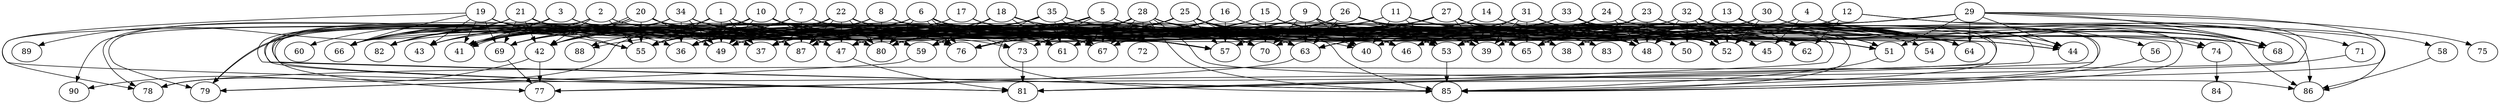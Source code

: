 // DAG automatically generated by daggen at Wed Apr 12 12:23:31 2017
// ./daggen --dot -n 90 --jump=5 --fat=0.8 --regularity=0.8 --density=0.4 
digraph G {
  1 [size="45558248122", alpha="0.16"]
  1 -> 37 [size ="838860800"]
  1 -> 43 [size ="838860800"]
  1 -> 49 [size ="838860800"]
  1 -> 55 [size ="838860800"]
  1 -> 59 [size ="838860800"]
  1 -> 63 [size ="838860800"]
  1 -> 67 [size ="838860800"]
  1 -> 80 [size ="838860800"]
  1 -> 81 [size ="838860800"]
  2 [size="1445166456", alpha="0.10"]
  2 -> 41 [size ="33554432"]
  2 -> 42 [size ="33554432"]
  2 -> 48 [size ="33554432"]
  2 -> 55 [size ="33554432"]
  2 -> 65 [size ="33554432"]
  2 -> 67 [size ="33554432"]
  2 -> 79 [size ="33554432"]
  2 -> 81 [size ="33554432"]
  3 [size="338891290303", alpha="0.14"]
  3 -> 37 [size ="301989888"]
  3 -> 40 [size ="301989888"]
  3 -> 41 [size ="301989888"]
  3 -> 44 [size ="301989888"]
  3 -> 57 [size ="301989888"]
  3 -> 70 [size ="301989888"]
  3 -> 78 [size ="301989888"]
  3 -> 82 [size ="301989888"]
  3 -> 85 [size ="301989888"]
  3 -> 90 [size ="301989888"]
  4 [size="8231872203", alpha="0.15"]
  4 -> 45 [size ="411041792"]
  4 -> 67 [size ="411041792"]
  4 -> 68 [size ="411041792"]
  4 -> 70 [size ="411041792"]
  4 -> 74 [size ="411041792"]
  4 -> 77 [size ="411041792"]
  4 -> 87 [size ="411041792"]
  5 [size="42646302461", alpha="0.07"]
  5 -> 39 [size ="679477248"]
  5 -> 41 [size ="679477248"]
  5 -> 43 [size ="679477248"]
  5 -> 46 [size ="679477248"]
  5 -> 47 [size ="679477248"]
  5 -> 51 [size ="679477248"]
  5 -> 63 [size ="679477248"]
  5 -> 67 [size ="679477248"]
  5 -> 70 [size ="679477248"]
  5 -> 73 [size ="679477248"]
  5 -> 76 [size ="679477248"]
  6 [size="451151773012", alpha="0.06"]
  6 -> 41 [size ="838860800"]
  6 -> 43 [size ="838860800"]
  6 -> 45 [size ="838860800"]
  6 -> 49 [size ="838860800"]
  6 -> 52 [size ="838860800"]
  6 -> 55 [size ="838860800"]
  6 -> 57 [size ="838860800"]
  6 -> 64 [size ="838860800"]
  6 -> 73 [size ="838860800"]
  6 -> 76 [size ="838860800"]
  6 -> 76 [size ="838860800"]
  6 -> 78 [size ="838860800"]
  6 -> 80 [size ="838860800"]
  6 -> 82 [size ="838860800"]
  7 [size="368293445632", alpha="0.17"]
  7 -> 36 [size ="411041792"]
  7 -> 43 [size ="411041792"]
  7 -> 48 [size ="411041792"]
  7 -> 52 [size ="411041792"]
  7 -> 53 [size ="411041792"]
  7 -> 66 [size ="411041792"]
  7 -> 82 [size ="411041792"]
  7 -> 87 [size ="411041792"]
  8 [size="255517828798", alpha="0.09"]
  8 -> 39 [size ="301989888"]
  8 -> 41 [size ="301989888"]
  8 -> 43 [size ="301989888"]
  8 -> 49 [size ="301989888"]
  8 -> 50 [size ="301989888"]
  8 -> 52 [size ="301989888"]
  8 -> 61 [size ="301989888"]
  8 -> 69 [size ="301989888"]
  8 -> 70 [size ="301989888"]
  8 -> 80 [size ="301989888"]
  8 -> 82 [size ="301989888"]
  9 [size="5965694995", alpha="0.06"]
  9 -> 37 [size ="134217728"]
  9 -> 40 [size ="134217728"]
  9 -> 46 [size ="134217728"]
  9 -> 49 [size ="134217728"]
  9 -> 51 [size ="134217728"]
  9 -> 52 [size ="134217728"]
  9 -> 55 [size ="134217728"]
  9 -> 63 [size ="134217728"]
  9 -> 64 [size ="134217728"]
  9 -> 70 [size ="134217728"]
  9 -> 73 [size ="134217728"]
  9 -> 80 [size ="134217728"]
  9 -> 83 [size ="134217728"]
  10 [size="68719476736", alpha="0.15"]
  10 -> 36 [size ="134217728"]
  10 -> 42 [size ="134217728"]
  10 -> 46 [size ="134217728"]
  10 -> 47 [size ="134217728"]
  10 -> 49 [size ="134217728"]
  10 -> 59 [size ="134217728"]
  10 -> 60 [size ="134217728"]
  10 -> 61 [size ="134217728"]
  10 -> 65 [size ="134217728"]
  10 -> 67 [size ="134217728"]
  10 -> 70 [size ="134217728"]
  10 -> 76 [size ="134217728"]
  10 -> 77 [size ="134217728"]
  10 -> 79 [size ="134217728"]
  10 -> 80 [size ="134217728"]
  10 -> 82 [size ="134217728"]
  11 [size="549755813888", alpha="0.07"]
  11 -> 38 [size ="536870912"]
  11 -> 40 [size ="536870912"]
  11 -> 45 [size ="536870912"]
  11 -> 48 [size ="536870912"]
  11 -> 49 [size ="536870912"]
  11 -> 53 [size ="536870912"]
  11 -> 59 [size ="536870912"]
  11 -> 61 [size ="536870912"]
  12 [size="2062312142", alpha="0.17"]
  12 -> 46 [size ="33554432"]
  12 -> 49 [size ="33554432"]
  12 -> 57 [size ="33554432"]
  12 -> 58 [size ="33554432"]
  12 -> 62 [size ="33554432"]
  12 -> 86 [size ="33554432"]
  13 [size="384159388298", alpha="0.18"]
  13 -> 37 [size ="838860800"]
  13 -> 44 [size ="838860800"]
  13 -> 52 [size ="838860800"]
  13 -> 62 [size ="838860800"]
  13 -> 64 [size ="838860800"]
  13 -> 65 [size ="838860800"]
  13 -> 68 [size ="838860800"]
  13 -> 70 [size ="838860800"]
  14 [size="134217728000", alpha="0.20"]
  14 -> 47 [size ="209715200"]
  14 -> 49 [size ="209715200"]
  14 -> 54 [size ="209715200"]
  14 -> 57 [size ="209715200"]
  14 -> 64 [size ="209715200"]
  14 -> 68 [size ="209715200"]
  14 -> 70 [size ="209715200"]
  15 [size="231928233984", alpha="0.01"]
  15 -> 38 [size ="301989888"]
  15 -> 46 [size ="301989888"]
  15 -> 47 [size ="301989888"]
  15 -> 55 [size ="301989888"]
  15 -> 61 [size ="301989888"]
  15 -> 62 [size ="301989888"]
  15 -> 70 [size ="301989888"]
  15 -> 83 [size ="301989888"]
  15 -> 87 [size ="301989888"]
  16 [size="1432436871", alpha="0.09"]
  16 -> 38 [size ="75497472"]
  16 -> 57 [size ="75497472"]
  16 -> 62 [size ="75497472"]
  16 -> 65 [size ="75497472"]
  16 -> 67 [size ="75497472"]
  16 -> 69 [size ="75497472"]
  16 -> 73 [size ="75497472"]
  16 -> 87 [size ="75497472"]
  17 [size="34343174873", alpha="0.02"]
  17 -> 37 [size ="679477248"]
  17 -> 49 [size ="679477248"]
  17 -> 55 [size ="679477248"]
  17 -> 57 [size ="679477248"]
  17 -> 65 [size ="679477248"]
  17 -> 67 [size ="679477248"]
  18 [size="687606359626", alpha="0.12"]
  18 -> 36 [size ="679477248"]
  18 -> 37 [size ="679477248"]
  18 -> 38 [size ="679477248"]
  18 -> 41 [size ="679477248"]
  18 -> 47 [size ="679477248"]
  18 -> 48 [size ="679477248"]
  18 -> 49 [size ="679477248"]
  18 -> 59 [size ="679477248"]
  18 -> 61 [size ="679477248"]
  18 -> 67 [size ="679477248"]
  18 -> 70 [size ="679477248"]
  19 [size="5351904645", alpha="0.07"]
  19 -> 36 [size ="209715200"]
  19 -> 41 [size ="209715200"]
  19 -> 43 [size ="209715200"]
  19 -> 45 [size ="209715200"]
  19 -> 47 [size ="209715200"]
  19 -> 55 [size ="209715200"]
  19 -> 66 [size ="209715200"]
  19 -> 69 [size ="209715200"]
  19 -> 81 [size ="209715200"]
  20 [size="39797784036", alpha="0.04"]
  20 -> 41 [size ="134217728"]
  20 -> 41 [size ="134217728"]
  20 -> 49 [size ="134217728"]
  20 -> 51 [size ="134217728"]
  20 -> 53 [size ="134217728"]
  20 -> 55 [size ="134217728"]
  20 -> 57 [size ="134217728"]
  20 -> 59 [size ="134217728"]
  20 -> 66 [size ="134217728"]
  20 -> 73 [size ="134217728"]
  20 -> 79 [size ="134217728"]
  20 -> 82 [size ="134217728"]
  20 -> 85 [size ="134217728"]
  20 -> 87 [size ="134217728"]
  21 [size="4400798238", alpha="0.12"]
  21 -> 37 [size ="134217728"]
  21 -> 42 [size ="134217728"]
  21 -> 55 [size ="134217728"]
  21 -> 57 [size ="134217728"]
  21 -> 63 [size ="134217728"]
  21 -> 66 [size ="134217728"]
  21 -> 69 [size ="134217728"]
  21 -> 78 [size ="134217728"]
  21 -> 87 [size ="134217728"]
  21 -> 89 [size ="134217728"]
  22 [size="617507110597", alpha="0.10"]
  22 -> 37 [size ="838860800"]
  22 -> 42 [size ="838860800"]
  22 -> 43 [size ="838860800"]
  22 -> 47 [size ="838860800"]
  22 -> 48 [size ="838860800"]
  22 -> 55 [size ="838860800"]
  22 -> 62 [size ="838860800"]
  22 -> 64 [size ="838860800"]
  22 -> 66 [size ="838860800"]
  22 -> 69 [size ="838860800"]
  22 -> 76 [size ="838860800"]
  22 -> 80 [size ="838860800"]
  22 -> 87 [size ="838860800"]
  22 -> 88 [size ="838860800"]
  23 [size="1120489626", alpha="0.04"]
  23 -> 36 [size ="33554432"]
  23 -> 48 [size ="33554432"]
  23 -> 51 [size ="33554432"]
  23 -> 55 [size ="33554432"]
  23 -> 64 [size ="33554432"]
  23 -> 65 [size ="33554432"]
  23 -> 66 [size ="33554432"]
  23 -> 68 [size ="33554432"]
  23 -> 86 [size ="33554432"]
  24 [size="368293445632", alpha="0.10"]
  24 -> 39 [size ="411041792"]
  24 -> 41 [size ="411041792"]
  24 -> 44 [size ="411041792"]
  24 -> 48 [size ="411041792"]
  24 -> 57 [size ="411041792"]
  24 -> 64 [size ="411041792"]
  24 -> 65 [size ="411041792"]
  24 -> 79 [size ="411041792"]
  25 [size="523507171392", alpha="0.13"]
  25 -> 37 [size ="679477248"]
  25 -> 39 [size ="679477248"]
  25 -> 40 [size ="679477248"]
  25 -> 41 [size ="679477248"]
  25 -> 48 [size ="679477248"]
  25 -> 52 [size ="679477248"]
  25 -> 55 [size ="679477248"]
  25 -> 57 [size ="679477248"]
  25 -> 61 [size ="679477248"]
  25 -> 63 [size ="679477248"]
  25 -> 64 [size ="679477248"]
  25 -> 65 [size ="679477248"]
  25 -> 66 [size ="679477248"]
  25 -> 69 [size ="679477248"]
  25 -> 70 [size ="679477248"]
  25 -> 85 [size ="679477248"]
  26 [size="30013731306", alpha="0.05"]
  26 -> 39 [size ="838860800"]
  26 -> 41 [size ="838860800"]
  26 -> 44 [size ="838860800"]
  26 -> 47 [size ="838860800"]
  26 -> 51 [size ="838860800"]
  26 -> 53 [size ="838860800"]
  26 -> 57 [size ="838860800"]
  26 -> 59 [size ="838860800"]
  26 -> 61 [size ="838860800"]
  26 -> 63 [size ="838860800"]
  26 -> 64 [size ="838860800"]
  26 -> 80 [size ="838860800"]
  27 [size="301427539663", alpha="0.02"]
  27 -> 37 [size ="679477248"]
  27 -> 39 [size ="679477248"]
  27 -> 42 [size ="679477248"]
  27 -> 47 [size ="679477248"]
  27 -> 48 [size ="679477248"]
  27 -> 52 [size ="679477248"]
  27 -> 55 [size ="679477248"]
  27 -> 59 [size ="679477248"]
  27 -> 62 [size ="679477248"]
  27 -> 63 [size ="679477248"]
  27 -> 64 [size ="679477248"]
  27 -> 65 [size ="679477248"]
  27 -> 74 [size ="679477248"]
  27 -> 81 [size ="679477248"]
  27 -> 83 [size ="679477248"]
  27 -> 85 [size ="679477248"]
  27 -> 87 [size ="679477248"]
  28 [size="7623026020", alpha="0.10"]
  28 -> 36 [size ="134217728"]
  28 -> 37 [size ="134217728"]
  28 -> 39 [size ="134217728"]
  28 -> 53 [size ="134217728"]
  28 -> 55 [size ="134217728"]
  28 -> 61 [size ="134217728"]
  28 -> 63 [size ="134217728"]
  28 -> 65 [size ="134217728"]
  28 -> 66 [size ="134217728"]
  28 -> 67 [size ="134217728"]
  28 -> 68 [size ="134217728"]
  28 -> 72 [size ="134217728"]
  28 -> 73 [size ="134217728"]
  28 -> 76 [size ="134217728"]
  28 -> 85 [size ="134217728"]
  28 -> 86 [size ="134217728"]
  29 [size="68719476736", alpha="0.05"]
  29 -> 36 [size ="134217728"]
  29 -> 44 [size ="134217728"]
  29 -> 51 [size ="134217728"]
  29 -> 53 [size ="134217728"]
  29 -> 63 [size ="134217728"]
  29 -> 64 [size ="134217728"]
  29 -> 68 [size ="134217728"]
  29 -> 71 [size ="134217728"]
  29 -> 75 [size ="134217728"]
  29 -> 76 [size ="134217728"]
  29 -> 81 [size ="134217728"]
  30 [size="26032331392", alpha="0.16"]
  30 -> 38 [size ="536870912"]
  30 -> 44 [size ="536870912"]
  30 -> 52 [size ="536870912"]
  30 -> 56 [size ="536870912"]
  30 -> 63 [size ="536870912"]
  30 -> 65 [size ="536870912"]
  30 -> 67 [size ="536870912"]
  30 -> 76 [size ="536870912"]
  30 -> 80 [size ="536870912"]
  30 -> 81 [size ="536870912"]
  30 -> 85 [size ="536870912"]
  30 -> 86 [size ="536870912"]
  31 [size="41226085287", alpha="0.17"]
  31 -> 39 [size ="75497472"]
  31 -> 40 [size ="75497472"]
  31 -> 45 [size ="75497472"]
  31 -> 48 [size ="75497472"]
  31 -> 51 [size ="75497472"]
  31 -> 53 [size ="75497472"]
  31 -> 65 [size ="75497472"]
  31 -> 67 [size ="75497472"]
  32 [size="5953021754", alpha="0.02"]
  32 -> 42 [size ="134217728"]
  32 -> 45 [size ="134217728"]
  32 -> 46 [size ="134217728"]
  32 -> 48 [size ="134217728"]
  32 -> 50 [size ="134217728"]
  32 -> 51 [size ="134217728"]
  32 -> 52 [size ="134217728"]
  32 -> 59 [size ="134217728"]
  32 -> 64 [size ="134217728"]
  32 -> 68 [size ="134217728"]
  32 -> 81 [size ="134217728"]
  32 -> 82 [size ="134217728"]
  32 -> 85 [size ="134217728"]
  33 [size="44854729367", alpha="0.19"]
  33 -> 42 [size ="33554432"]
  33 -> 46 [size ="33554432"]
  33 -> 48 [size ="33554432"]
  33 -> 51 [size ="33554432"]
  33 -> 52 [size ="33554432"]
  33 -> 64 [size ="33554432"]
  33 -> 68 [size ="33554432"]
  33 -> 69 [size ="33554432"]
  33 -> 80 [size ="33554432"]
  33 -> 85 [size ="33554432"]
  34 [size="311016929341", alpha="0.05"]
  34 -> 36 [size ="209715200"]
  34 -> 42 [size ="209715200"]
  34 -> 46 [size ="209715200"]
  34 -> 47 [size ="209715200"]
  34 -> 49 [size ="209715200"]
  34 -> 61 [size ="209715200"]
  34 -> 66 [size ="209715200"]
  34 -> 80 [size ="209715200"]
  34 -> 85 [size ="209715200"]
  35 [size="8589934592", alpha="0.07"]
  35 -> 37 [size ="33554432"]
  35 -> 46 [size ="33554432"]
  35 -> 49 [size ="33554432"]
  35 -> 51 [size ="33554432"]
  35 -> 61 [size ="33554432"]
  35 -> 63 [size ="33554432"]
  35 -> 67 [size ="33554432"]
  35 -> 70 [size ="33554432"]
  35 -> 80 [size ="33554432"]
  35 -> 85 [size ="33554432"]
  35 -> 87 [size ="33554432"]
  35 -> 88 [size ="33554432"]
  36 [size="549755813888", alpha="0.01"]
  37 [size="8589934592", alpha="0.15"]
  38 [size="5085899806", alpha="0.16"]
  39 [size="201826236939", alpha="0.13"]
  40 [size="28991029248", alpha="0.05"]
  41 [size="1073741824000", alpha="0.07"]
  42 [size="134217728000", alpha="0.10"]
  42 -> 77 [size ="209715200"]
  42 -> 90 [size ="209715200"]
  43 [size="68719476736", alpha="0.00"]
  44 [size="329125135276", alpha="0.10"]
  45 [size="231928233984", alpha="0.03"]
  46 [size="231928233984", alpha="0.17"]
  47 [size="213106200230", alpha="0.11"]
  47 -> 81 [size ="209715200"]
  48 [size="231928233984", alpha="0.09"]
  49 [size="876128229080", alpha="0.03"]
  50 [size="134217728000", alpha="0.13"]
  51 [size="4646750750", alpha="0.15"]
  51 -> 85 [size ="134217728"]
  52 [size="37347261784", alpha="0.13"]
  53 [size="2760468809", alpha="0.13"]
  53 -> 85 [size ="75497472"]
  54 [size="68719476736", alpha="0.13"]
  55 [size="320948285922", alpha="0.18"]
  56 [size="28991029248", alpha="0.19"]
  56 -> 85 [size ="75497472"]
  57 [size="8589934592", alpha="0.08"]
  58 [size="231928233984", alpha="0.14"]
  58 -> 86 [size ="301989888"]
  59 [size="86688092491", alpha="0.07"]
  59 -> 79 [size ="75497472"]
  60 [size="231928233984", alpha="0.13"]
  61 [size="164089470744", alpha="0.11"]
  62 [size="15434898265", alpha="0.18"]
  63 [size="549755813888", alpha="0.19"]
  63 -> 77 [size ="536870912"]
  64 [size="4708447973", alpha="0.10"]
  65 [size="68719476736", alpha="0.14"]
  66 [size="549755813888", alpha="0.19"]
  67 [size="801759023260", alpha="0.04"]
  68 [size="368293445632", alpha="0.17"]
  69 [size="8589934592", alpha="0.11"]
  69 -> 77 [size ="33554432"]
  70 [size="927530263212", alpha="0.13"]
  71 [size="8589934592", alpha="0.11"]
  71 -> 78 [size ="33554432"]
  72 [size="188849447153", alpha="0.13"]
  73 [size="442974237920", alpha="0.05"]
  73 -> 81 [size ="301989888"]
  74 [size="782757789696", alpha="0.10"]
  74 -> 84 [size ="679477248"]
  75 [size="391919470904", alpha="0.05"]
  76 [size="782757789696", alpha="0.16"]
  77 [size="466260300428", alpha="0.12"]
  78 [size="39636714989", alpha="0.02"]
  79 [size="8589934592", alpha="0.09"]
  80 [size="229600554106", alpha="0.17"]
  81 [size="229523740613", alpha="0.08"]
  82 [size="28991029248", alpha="0.16"]
  83 [size="738940643115", alpha="0.13"]
  84 [size="28991029248", alpha="0.16"]
  85 [size="231928233984", alpha="0.12"]
  86 [size="477697971750", alpha="0.14"]
  87 [size="231928233984", alpha="0.18"]
  88 [size="1073741824000", alpha="0.11"]
  89 [size="23781486522", alpha="0.15"]
  90 [size="68719476736", alpha="0.03"]
}
